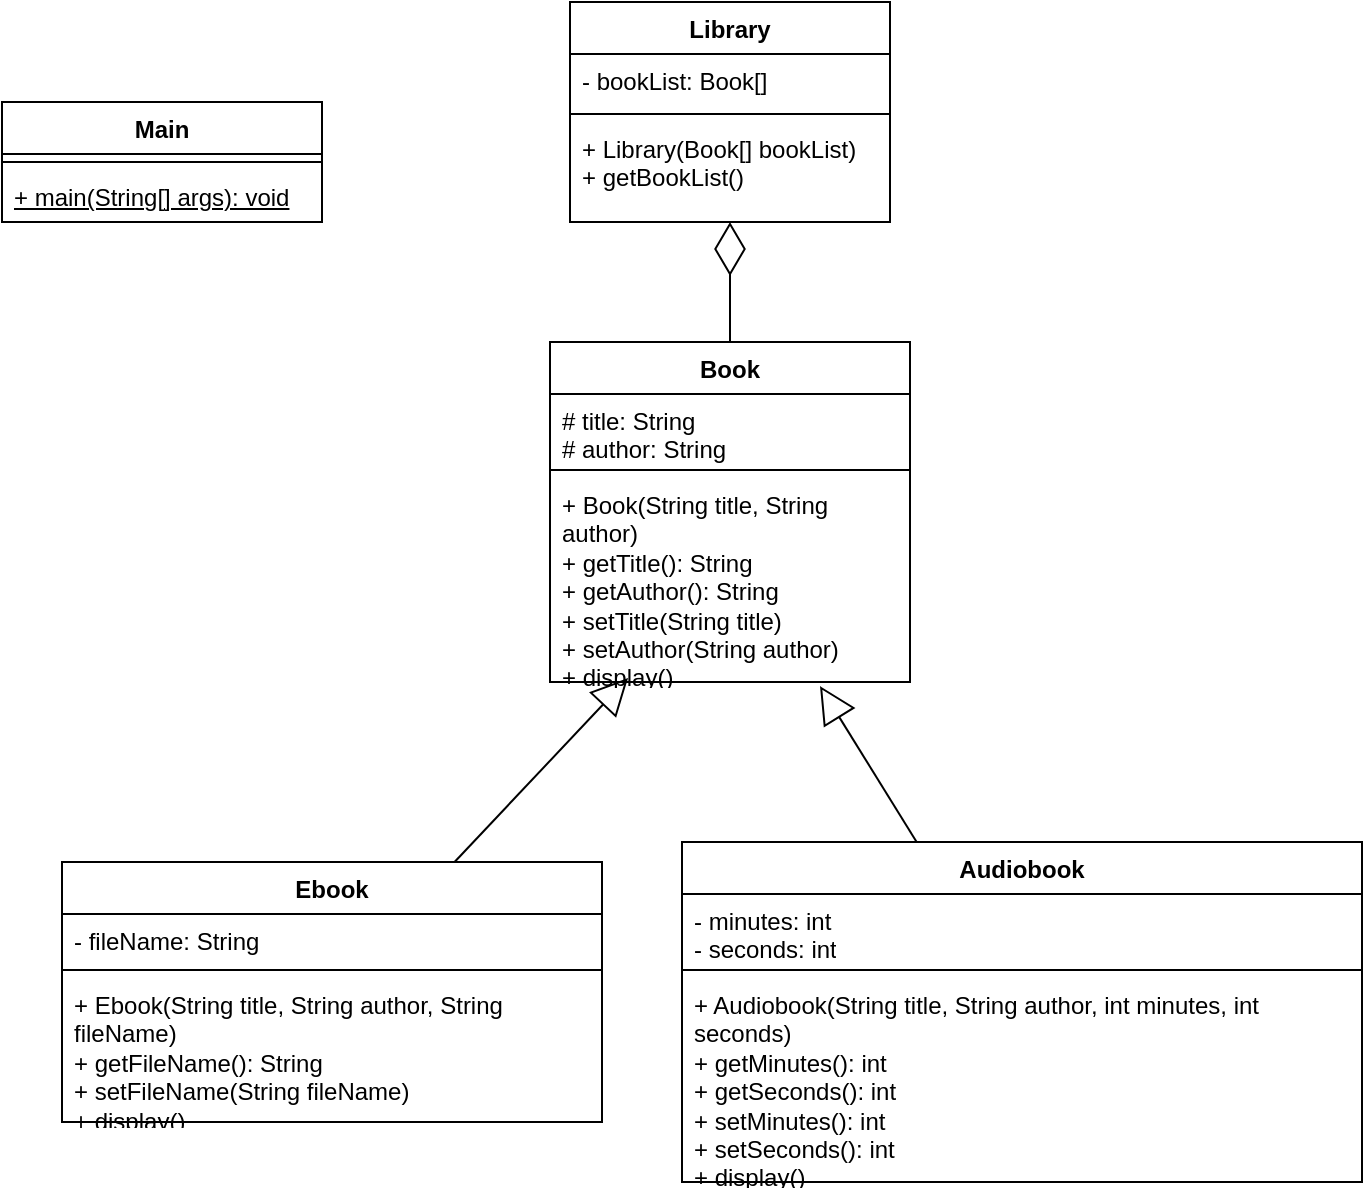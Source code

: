 <mxfile version="22.1.7" type="device">
  <diagram name="Strona-1" id="31Ig-WbMojxuHOMZwrKY">
    <mxGraphModel dx="1050" dy="530" grid="1" gridSize="10" guides="1" tooltips="1" connect="1" arrows="1" fold="1" page="1" pageScale="1" pageWidth="827" pageHeight="1169" math="0" shadow="0">
      <root>
        <mxCell id="0" />
        <mxCell id="1" parent="0" />
        <mxCell id="b2WRr6cMhEm71QmzdcJh-5" value="Library" style="swimlane;fontStyle=1;align=center;verticalAlign=top;childLayout=stackLayout;horizontal=1;startSize=26;horizontalStack=0;resizeParent=1;resizeParentMax=0;resizeLast=0;collapsible=1;marginBottom=0;whiteSpace=wrap;html=1;" vertex="1" parent="1">
          <mxGeometry x="414" y="30" width="160" height="110" as="geometry" />
        </mxCell>
        <mxCell id="b2WRr6cMhEm71QmzdcJh-6" value="&lt;div&gt;- bookList: Book[]&lt;/div&gt;" style="text;strokeColor=none;fillColor=none;align=left;verticalAlign=top;spacingLeft=4;spacingRight=4;overflow=hidden;rotatable=0;points=[[0,0.5],[1,0.5]];portConstraint=eastwest;whiteSpace=wrap;html=1;" vertex="1" parent="b2WRr6cMhEm71QmzdcJh-5">
          <mxGeometry y="26" width="160" height="26" as="geometry" />
        </mxCell>
        <mxCell id="b2WRr6cMhEm71QmzdcJh-7" value="" style="line;strokeWidth=1;fillColor=none;align=left;verticalAlign=middle;spacingTop=-1;spacingLeft=3;spacingRight=3;rotatable=0;labelPosition=right;points=[];portConstraint=eastwest;strokeColor=inherit;" vertex="1" parent="b2WRr6cMhEm71QmzdcJh-5">
          <mxGeometry y="52" width="160" height="8" as="geometry" />
        </mxCell>
        <mxCell id="b2WRr6cMhEm71QmzdcJh-8" value="&lt;div&gt;+ Library(Book[] bookList)&lt;/div&gt;&lt;div&gt;+ getBookList()&lt;br&gt;&lt;/div&gt;" style="text;strokeColor=none;fillColor=none;align=left;verticalAlign=top;spacingLeft=4;spacingRight=4;overflow=hidden;rotatable=0;points=[[0,0.5],[1,0.5]];portConstraint=eastwest;whiteSpace=wrap;html=1;" vertex="1" parent="b2WRr6cMhEm71QmzdcJh-5">
          <mxGeometry y="60" width="160" height="50" as="geometry" />
        </mxCell>
        <mxCell id="b2WRr6cMhEm71QmzdcJh-9" value="Main" style="swimlane;fontStyle=1;align=center;verticalAlign=top;childLayout=stackLayout;horizontal=1;startSize=26;horizontalStack=0;resizeParent=1;resizeParentMax=0;resizeLast=0;collapsible=1;marginBottom=0;whiteSpace=wrap;html=1;" vertex="1" parent="1">
          <mxGeometry x="130" y="80" width="160" height="60" as="geometry" />
        </mxCell>
        <mxCell id="b2WRr6cMhEm71QmzdcJh-11" value="" style="line;strokeWidth=1;fillColor=none;align=left;verticalAlign=middle;spacingTop=-1;spacingLeft=3;spacingRight=3;rotatable=0;labelPosition=right;points=[];portConstraint=eastwest;strokeColor=inherit;" vertex="1" parent="b2WRr6cMhEm71QmzdcJh-9">
          <mxGeometry y="26" width="160" height="8" as="geometry" />
        </mxCell>
        <mxCell id="b2WRr6cMhEm71QmzdcJh-12" value="&lt;u&gt;+ main(String[] args): void&lt;/u&gt;" style="text;strokeColor=none;fillColor=none;align=left;verticalAlign=top;spacingLeft=4;spacingRight=4;overflow=hidden;rotatable=0;points=[[0,0.5],[1,0.5]];portConstraint=eastwest;whiteSpace=wrap;html=1;" vertex="1" parent="b2WRr6cMhEm71QmzdcJh-9">
          <mxGeometry y="34" width="160" height="26" as="geometry" />
        </mxCell>
        <mxCell id="b2WRr6cMhEm71QmzdcJh-13" value="Book" style="swimlane;fontStyle=1;align=center;verticalAlign=top;childLayout=stackLayout;horizontal=1;startSize=26;horizontalStack=0;resizeParent=1;resizeParentMax=0;resizeLast=0;collapsible=1;marginBottom=0;whiteSpace=wrap;html=1;" vertex="1" parent="1">
          <mxGeometry x="404" y="200" width="180" height="170" as="geometry" />
        </mxCell>
        <mxCell id="b2WRr6cMhEm71QmzdcJh-14" value="&lt;div&gt;# title: String&lt;/div&gt;&lt;div&gt;# author: String&lt;br&gt;&lt;/div&gt;" style="text;strokeColor=none;fillColor=none;align=left;verticalAlign=top;spacingLeft=4;spacingRight=4;overflow=hidden;rotatable=0;points=[[0,0.5],[1,0.5]];portConstraint=eastwest;whiteSpace=wrap;html=1;" vertex="1" parent="b2WRr6cMhEm71QmzdcJh-13">
          <mxGeometry y="26" width="180" height="34" as="geometry" />
        </mxCell>
        <mxCell id="b2WRr6cMhEm71QmzdcJh-15" value="" style="line;strokeWidth=1;fillColor=none;align=left;verticalAlign=middle;spacingTop=-1;spacingLeft=3;spacingRight=3;rotatable=0;labelPosition=right;points=[];portConstraint=eastwest;strokeColor=inherit;" vertex="1" parent="b2WRr6cMhEm71QmzdcJh-13">
          <mxGeometry y="60" width="180" height="8" as="geometry" />
        </mxCell>
        <mxCell id="b2WRr6cMhEm71QmzdcJh-16" value="&lt;div&gt;+ Book(String title, String author)&lt;/div&gt;&lt;div&gt;+ getTitle(): String&lt;/div&gt;&lt;div&gt;+ getAuthor(): String&lt;/div&gt;&lt;div&gt;+ setTitle(String title)&lt;/div&gt;&lt;div&gt;+ setAuthor(String author)&lt;/div&gt;&lt;div&gt;+ display()&lt;br&gt;&lt;/div&gt;" style="text;strokeColor=none;fillColor=none;align=left;verticalAlign=top;spacingLeft=4;spacingRight=4;overflow=hidden;rotatable=0;points=[[0,0.5],[1,0.5]];portConstraint=eastwest;whiteSpace=wrap;html=1;" vertex="1" parent="b2WRr6cMhEm71QmzdcJh-13">
          <mxGeometry y="68" width="180" height="102" as="geometry" />
        </mxCell>
        <mxCell id="b2WRr6cMhEm71QmzdcJh-17" value="Ebook" style="swimlane;fontStyle=1;align=center;verticalAlign=top;childLayout=stackLayout;horizontal=1;startSize=26;horizontalStack=0;resizeParent=1;resizeParentMax=0;resizeLast=0;collapsible=1;marginBottom=0;whiteSpace=wrap;html=1;" vertex="1" parent="1">
          <mxGeometry x="160" y="460" width="270" height="130" as="geometry" />
        </mxCell>
        <mxCell id="b2WRr6cMhEm71QmzdcJh-18" value="- fileName: String" style="text;strokeColor=none;fillColor=none;align=left;verticalAlign=top;spacingLeft=4;spacingRight=4;overflow=hidden;rotatable=0;points=[[0,0.5],[1,0.5]];portConstraint=eastwest;whiteSpace=wrap;html=1;" vertex="1" parent="b2WRr6cMhEm71QmzdcJh-17">
          <mxGeometry y="26" width="270" height="24" as="geometry" />
        </mxCell>
        <mxCell id="b2WRr6cMhEm71QmzdcJh-19" value="" style="line;strokeWidth=1;fillColor=none;align=left;verticalAlign=middle;spacingTop=-1;spacingLeft=3;spacingRight=3;rotatable=0;labelPosition=right;points=[];portConstraint=eastwest;strokeColor=inherit;" vertex="1" parent="b2WRr6cMhEm71QmzdcJh-17">
          <mxGeometry y="50" width="270" height="8" as="geometry" />
        </mxCell>
        <mxCell id="b2WRr6cMhEm71QmzdcJh-20" value="&lt;div&gt;+ Ebook(String title, String author, String fileName)&lt;/div&gt;&lt;div&gt;+ getFileName(): String&lt;/div&gt;&lt;div&gt;+ setFileName(String fileName)&lt;/div&gt;&lt;div&gt;+ display()&lt;br&gt;&lt;/div&gt;" style="text;strokeColor=none;fillColor=none;align=left;verticalAlign=top;spacingLeft=4;spacingRight=4;overflow=hidden;rotatable=0;points=[[0,0.5],[1,0.5]];portConstraint=eastwest;whiteSpace=wrap;html=1;" vertex="1" parent="b2WRr6cMhEm71QmzdcJh-17">
          <mxGeometry y="58" width="270" height="72" as="geometry" />
        </mxCell>
        <mxCell id="b2WRr6cMhEm71QmzdcJh-21" value="Audiobook" style="swimlane;fontStyle=1;align=center;verticalAlign=top;childLayout=stackLayout;horizontal=1;startSize=26;horizontalStack=0;resizeParent=1;resizeParentMax=0;resizeLast=0;collapsible=1;marginBottom=0;whiteSpace=wrap;html=1;" vertex="1" parent="1">
          <mxGeometry x="470" y="450" width="340" height="170" as="geometry" />
        </mxCell>
        <mxCell id="b2WRr6cMhEm71QmzdcJh-22" value="&lt;div&gt;- minutes: int&lt;/div&gt;&lt;div&gt;- seconds: int&lt;br&gt;&lt;/div&gt;" style="text;strokeColor=none;fillColor=none;align=left;verticalAlign=top;spacingLeft=4;spacingRight=4;overflow=hidden;rotatable=0;points=[[0,0.5],[1,0.5]];portConstraint=eastwest;whiteSpace=wrap;html=1;" vertex="1" parent="b2WRr6cMhEm71QmzdcJh-21">
          <mxGeometry y="26" width="340" height="34" as="geometry" />
        </mxCell>
        <mxCell id="b2WRr6cMhEm71QmzdcJh-23" value="" style="line;strokeWidth=1;fillColor=none;align=left;verticalAlign=middle;spacingTop=-1;spacingLeft=3;spacingRight=3;rotatable=0;labelPosition=right;points=[];portConstraint=eastwest;strokeColor=inherit;" vertex="1" parent="b2WRr6cMhEm71QmzdcJh-21">
          <mxGeometry y="60" width="340" height="8" as="geometry" />
        </mxCell>
        <mxCell id="b2WRr6cMhEm71QmzdcJh-24" value="&lt;div&gt;+ Audiobook(String title, String author, int minutes, int seconds)&lt;/div&gt;&lt;div&gt;+ getMinutes(): int&lt;/div&gt;&lt;div&gt;+ getSeconds(): int&lt;/div&gt;&lt;div&gt;+ setMinutes(): int&lt;/div&gt;&lt;div&gt;+ setSeconds(): int&lt;/div&gt;&lt;div&gt;+ display()&lt;br&gt;&lt;/div&gt;" style="text;strokeColor=none;fillColor=none;align=left;verticalAlign=top;spacingLeft=4;spacingRight=4;overflow=hidden;rotatable=0;points=[[0,0.5],[1,0.5]];portConstraint=eastwest;whiteSpace=wrap;html=1;" vertex="1" parent="b2WRr6cMhEm71QmzdcJh-21">
          <mxGeometry y="68" width="340" height="102" as="geometry" />
        </mxCell>
        <mxCell id="b2WRr6cMhEm71QmzdcJh-27" value="" style="endArrow=block;endSize=16;endFill=0;html=1;rounded=0;entryX=0.217;entryY=0.98;entryDx=0;entryDy=0;entryPerimeter=0;" edge="1" parent="1" source="b2WRr6cMhEm71QmzdcJh-17" target="b2WRr6cMhEm71QmzdcJh-16">
          <mxGeometry width="160" relative="1" as="geometry">
            <mxPoint x="580" y="320" as="sourcePoint" />
            <mxPoint x="740" y="320" as="targetPoint" />
            <mxPoint as="offset" />
          </mxGeometry>
        </mxCell>
        <mxCell id="b2WRr6cMhEm71QmzdcJh-28" value="" style="endArrow=block;endSize=16;endFill=0;html=1;rounded=0;entryX=0.75;entryY=1.02;entryDx=0;entryDy=0;entryPerimeter=0;" edge="1" parent="1" source="b2WRr6cMhEm71QmzdcJh-21" target="b2WRr6cMhEm71QmzdcJh-16">
          <mxGeometry width="160" relative="1" as="geometry">
            <mxPoint x="330" y="350" as="sourcePoint" />
            <mxPoint x="490" y="350" as="targetPoint" />
          </mxGeometry>
        </mxCell>
        <mxCell id="b2WRr6cMhEm71QmzdcJh-29" value="" style="endArrow=diamondThin;endFill=0;endSize=24;html=1;rounded=0;exitX=0.5;exitY=0;exitDx=0;exitDy=0;" edge="1" parent="1" source="b2WRr6cMhEm71QmzdcJh-13" target="b2WRr6cMhEm71QmzdcJh-8">
          <mxGeometry width="160" relative="1" as="geometry">
            <mxPoint x="320" y="180" as="sourcePoint" />
            <mxPoint x="480" y="180" as="targetPoint" />
          </mxGeometry>
        </mxCell>
      </root>
    </mxGraphModel>
  </diagram>
</mxfile>
